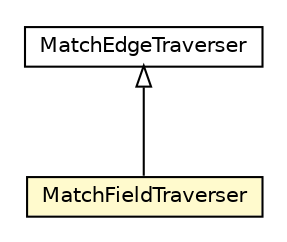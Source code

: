 #!/usr/local/bin/dot
#
# Class diagram 
# Generated by UMLGraph version R5_6-24-gf6e263 (http://www.umlgraph.org/)
#

digraph G {
	edge [fontname="Helvetica",fontsize=10,labelfontname="Helvetica",labelfontsize=10];
	node [fontname="Helvetica",fontsize=10,shape=plaintext];
	nodesep=0.25;
	ranksep=0.5;
	// com.orientechnologies.orient.core.sql.executor.MatchFieldTraverser
	c1118828 [label=<<table title="com.orientechnologies.orient.core.sql.executor.MatchFieldTraverser" border="0" cellborder="1" cellspacing="0" cellpadding="2" port="p" bgcolor="lemonChiffon" href="./MatchFieldTraverser.html">
		<tr><td><table border="0" cellspacing="0" cellpadding="1">
<tr><td align="center" balign="center"> MatchFieldTraverser </td></tr>
		</table></td></tr>
		</table>>, URL="./MatchFieldTraverser.html", fontname="Helvetica", fontcolor="black", fontsize=10.0];
	// com.orientechnologies.orient.core.sql.executor.MatchEdgeTraverser
	c1118884 [label=<<table title="com.orientechnologies.orient.core.sql.executor.MatchEdgeTraverser" border="0" cellborder="1" cellspacing="0" cellpadding="2" port="p" href="./MatchEdgeTraverser.html">
		<tr><td><table border="0" cellspacing="0" cellpadding="1">
<tr><td align="center" balign="center"> MatchEdgeTraverser </td></tr>
		</table></td></tr>
		</table>>, URL="./MatchEdgeTraverser.html", fontname="Helvetica", fontcolor="black", fontsize=10.0];
	//com.orientechnologies.orient.core.sql.executor.MatchFieldTraverser extends com.orientechnologies.orient.core.sql.executor.MatchEdgeTraverser
	c1118884:p -> c1118828:p [dir=back,arrowtail=empty];
}

